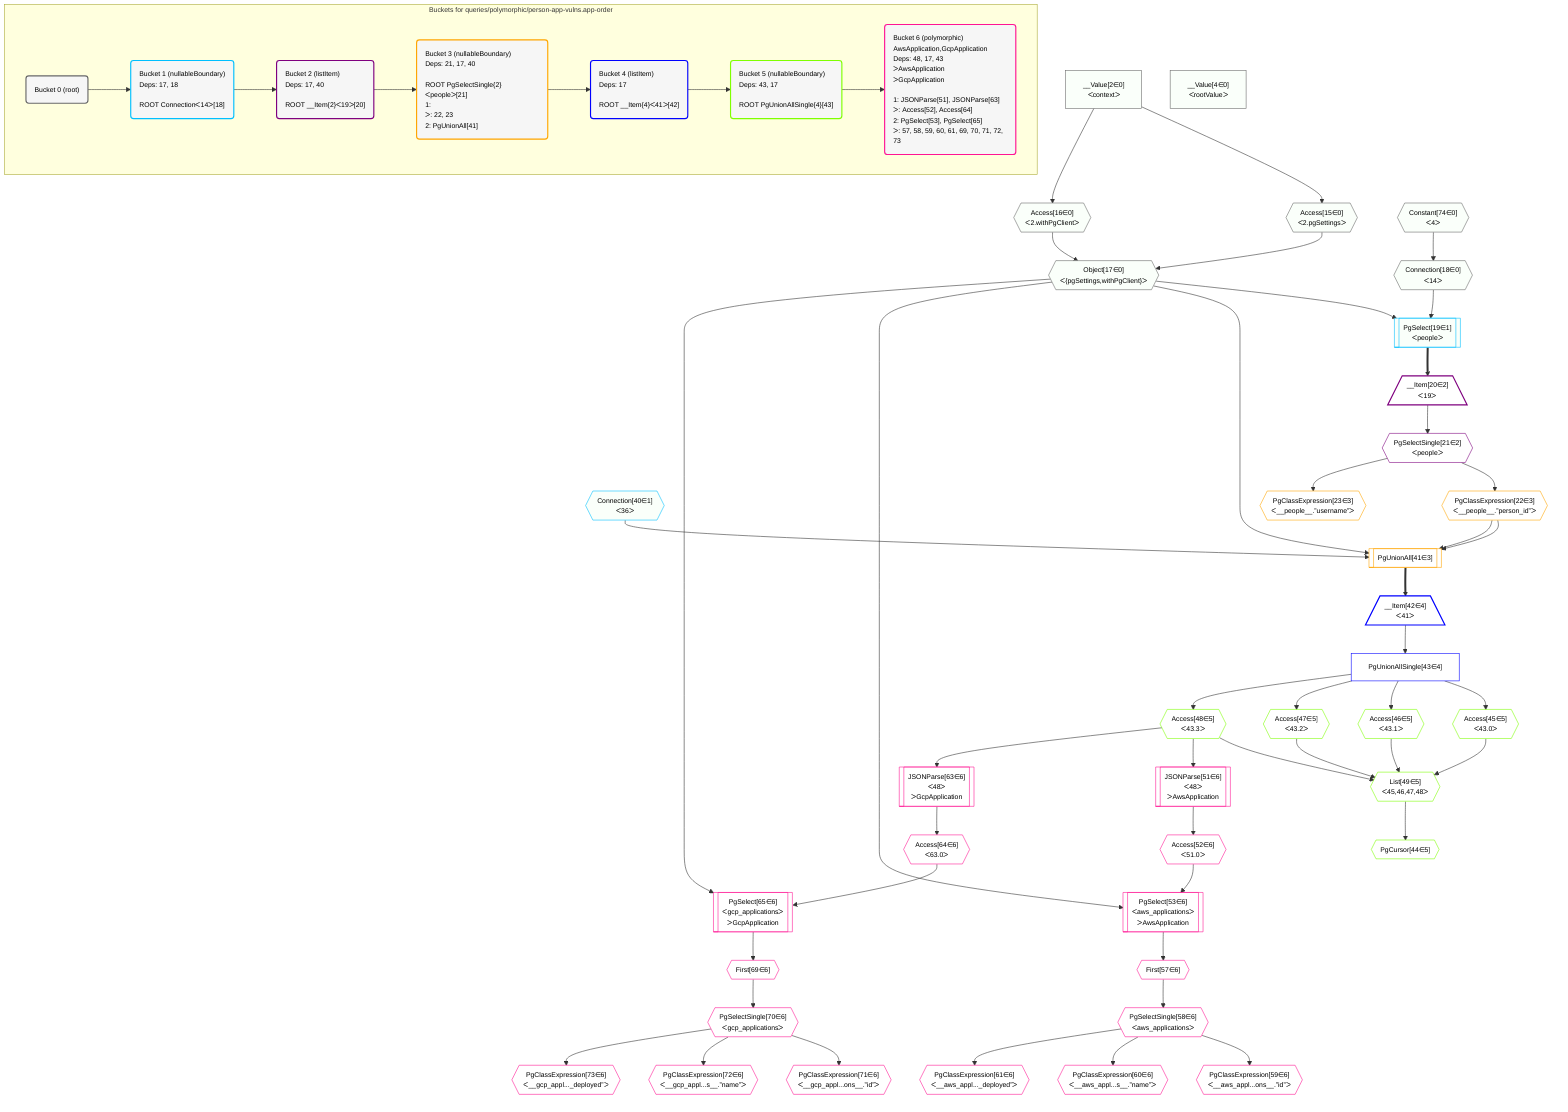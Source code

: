 %%{init: {'themeVariables': { 'fontSize': '12px'}}}%%
graph TD
    classDef path fill:#eee,stroke:#000,color:#000
    classDef plan fill:#fff,stroke-width:1px,color:#000
    classDef itemplan fill:#fff,stroke-width:2px,color:#000
    classDef unbatchedplan fill:#dff,stroke-width:1px,color:#000
    classDef sideeffectplan fill:#fcc,stroke-width:2px,color:#000
    classDef bucket fill:#f6f6f6,color:#000,stroke-width:2px,text-align:left


    %% plan dependencies
    Object17{{"Object[17∈0]<br />ᐸ{pgSettings,withPgClient}ᐳ"}}:::plan
    Access15{{"Access[15∈0]<br />ᐸ2.pgSettingsᐳ"}}:::plan
    Access16{{"Access[16∈0]<br />ᐸ2.withPgClientᐳ"}}:::plan
    Access15 & Access16 --> Object17
    __Value2["__Value[2∈0]<br />ᐸcontextᐳ"]:::plan
    __Value2 --> Access15
    __Value2 --> Access16
    Connection18{{"Connection[18∈0]<br />ᐸ14ᐳ"}}:::plan
    Constant74{{"Constant[74∈0]<br />ᐸ4ᐳ"}}:::plan
    Constant74 --> Connection18
    __Value4["__Value[4∈0]<br />ᐸrootValueᐳ"]:::plan
    PgSelect19[["PgSelect[19∈1]<br />ᐸpeopleᐳ"]]:::plan
    Object17 & Connection18 --> PgSelect19
    Connection40{{"Connection[40∈1]<br />ᐸ36ᐳ"}}:::plan
    __Item20[/"__Item[20∈2]<br />ᐸ19ᐳ"\]:::itemplan
    PgSelect19 ==> __Item20
    PgSelectSingle21{{"PgSelectSingle[21∈2]<br />ᐸpeopleᐳ"}}:::plan
    __Item20 --> PgSelectSingle21
    PgUnionAll41[["PgUnionAll[41∈3]"]]:::plan
    PgClassExpression22{{"PgClassExpression[22∈3]<br />ᐸ__people__.”person_id”ᐳ"}}:::plan
    Object17 & PgClassExpression22 & PgClassExpression22 & Connection40 --> PgUnionAll41
    PgSelectSingle21 --> PgClassExpression22
    PgClassExpression23{{"PgClassExpression[23∈3]<br />ᐸ__people__.”username”ᐳ"}}:::plan
    PgSelectSingle21 --> PgClassExpression23
    __Item42[/"__Item[42∈4]<br />ᐸ41ᐳ"\]:::itemplan
    PgUnionAll41 ==> __Item42
    PgUnionAllSingle43["PgUnionAllSingle[43∈4]"]:::plan
    __Item42 --> PgUnionAllSingle43
    List49{{"List[49∈5]<br />ᐸ45,46,47,48ᐳ"}}:::plan
    Access45{{"Access[45∈5]<br />ᐸ43.0ᐳ"}}:::plan
    Access46{{"Access[46∈5]<br />ᐸ43.1ᐳ"}}:::plan
    Access47{{"Access[47∈5]<br />ᐸ43.2ᐳ"}}:::plan
    Access48{{"Access[48∈5]<br />ᐸ43.3ᐳ"}}:::plan
    Access45 & Access46 & Access47 & Access48 --> List49
    PgCursor44{{"PgCursor[44∈5]"}}:::plan
    List49 --> PgCursor44
    PgUnionAllSingle43 --> Access45
    PgUnionAllSingle43 --> Access46
    PgUnionAllSingle43 --> Access47
    PgUnionAllSingle43 --> Access48
    PgSelect53[["PgSelect[53∈6]<br />ᐸaws_applicationsᐳ<br />ᐳAwsApplication"]]:::plan
    Access52{{"Access[52∈6]<br />ᐸ51.0ᐳ"}}:::plan
    Object17 & Access52 --> PgSelect53
    PgSelect65[["PgSelect[65∈6]<br />ᐸgcp_applicationsᐳ<br />ᐳGcpApplication"]]:::plan
    Access64{{"Access[64∈6]<br />ᐸ63.0ᐳ"}}:::plan
    Object17 & Access64 --> PgSelect65
    JSONParse51[["JSONParse[51∈6]<br />ᐸ48ᐳ<br />ᐳAwsApplication"]]:::plan
    Access48 --> JSONParse51
    JSONParse51 --> Access52
    First57{{"First[57∈6]"}}:::plan
    PgSelect53 --> First57
    PgSelectSingle58{{"PgSelectSingle[58∈6]<br />ᐸaws_applicationsᐳ"}}:::plan
    First57 --> PgSelectSingle58
    PgClassExpression59{{"PgClassExpression[59∈6]<br />ᐸ__aws_appl...ons__.”id”ᐳ"}}:::plan
    PgSelectSingle58 --> PgClassExpression59
    PgClassExpression60{{"PgClassExpression[60∈6]<br />ᐸ__aws_appl...s__.”name”ᐳ"}}:::plan
    PgSelectSingle58 --> PgClassExpression60
    PgClassExpression61{{"PgClassExpression[61∈6]<br />ᐸ__aws_appl..._deployed”ᐳ"}}:::plan
    PgSelectSingle58 --> PgClassExpression61
    JSONParse63[["JSONParse[63∈6]<br />ᐸ48ᐳ<br />ᐳGcpApplication"]]:::plan
    Access48 --> JSONParse63
    JSONParse63 --> Access64
    First69{{"First[69∈6]"}}:::plan
    PgSelect65 --> First69
    PgSelectSingle70{{"PgSelectSingle[70∈6]<br />ᐸgcp_applicationsᐳ"}}:::plan
    First69 --> PgSelectSingle70
    PgClassExpression71{{"PgClassExpression[71∈6]<br />ᐸ__gcp_appl...ons__.”id”ᐳ"}}:::plan
    PgSelectSingle70 --> PgClassExpression71
    PgClassExpression72{{"PgClassExpression[72∈6]<br />ᐸ__gcp_appl...s__.”name”ᐳ"}}:::plan
    PgSelectSingle70 --> PgClassExpression72
    PgClassExpression73{{"PgClassExpression[73∈6]<br />ᐸ__gcp_appl..._deployed”ᐳ"}}:::plan
    PgSelectSingle70 --> PgClassExpression73

    %% define steps

    subgraph "Buckets for queries/polymorphic/person-app-vulns.app-order"
    Bucket0("Bucket 0 (root)"):::bucket
    classDef bucket0 stroke:#696969
    class Bucket0,__Value2,__Value4,Access15,Access16,Object17,Connection18,Constant74 bucket0
    Bucket1("Bucket 1 (nullableBoundary)<br />Deps: 17, 18<br /><br />ROOT Connectionᐸ14ᐳ[18]"):::bucket
    classDef bucket1 stroke:#00bfff
    class Bucket1,PgSelect19,Connection40 bucket1
    Bucket2("Bucket 2 (listItem)<br />Deps: 17, 40<br /><br />ROOT __Item{2}ᐸ19ᐳ[20]"):::bucket
    classDef bucket2 stroke:#7f007f
    class Bucket2,__Item20,PgSelectSingle21 bucket2
    Bucket3("Bucket 3 (nullableBoundary)<br />Deps: 21, 17, 40<br /><br />ROOT PgSelectSingle{2}ᐸpeopleᐳ[21]<br />1: <br />ᐳ: 22, 23<br />2: PgUnionAll[41]"):::bucket
    classDef bucket3 stroke:#ffa500
    class Bucket3,PgClassExpression22,PgClassExpression23,PgUnionAll41 bucket3
    Bucket4("Bucket 4 (listItem)<br />Deps: 17<br /><br />ROOT __Item{4}ᐸ41ᐳ[42]"):::bucket
    classDef bucket4 stroke:#0000ff
    class Bucket4,__Item42,PgUnionAllSingle43 bucket4
    Bucket5("Bucket 5 (nullableBoundary)<br />Deps: 43, 17<br /><br />ROOT PgUnionAllSingle{4}[43]"):::bucket
    classDef bucket5 stroke:#7fff00
    class Bucket5,PgCursor44,Access45,Access46,Access47,Access48,List49 bucket5
    Bucket6("Bucket 6 (polymorphic)<br />AwsApplication,GcpApplication<br />Deps: 48, 17, 43<br />ᐳAwsApplication<br />ᐳGcpApplication<br /><br />1: JSONParse[51], JSONParse[63]<br />ᐳ: Access[52], Access[64]<br />2: PgSelect[53], PgSelect[65]<br />ᐳ: 57, 58, 59, 60, 61, 69, 70, 71, 72, 73"):::bucket
    classDef bucket6 stroke:#ff1493
    class Bucket6,JSONParse51,Access52,PgSelect53,First57,PgSelectSingle58,PgClassExpression59,PgClassExpression60,PgClassExpression61,JSONParse63,Access64,PgSelect65,First69,PgSelectSingle70,PgClassExpression71,PgClassExpression72,PgClassExpression73 bucket6
    Bucket0 --> Bucket1
    Bucket1 --> Bucket2
    Bucket2 --> Bucket3
    Bucket3 --> Bucket4
    Bucket4 --> Bucket5
    Bucket5 --> Bucket6
    classDef unary fill:#fafffa,borderWidth:8px
    class Object17,Access15,Access16,Connection18,__Value2,__Value4,Constant74,PgSelect19,Connection40 unary
    end